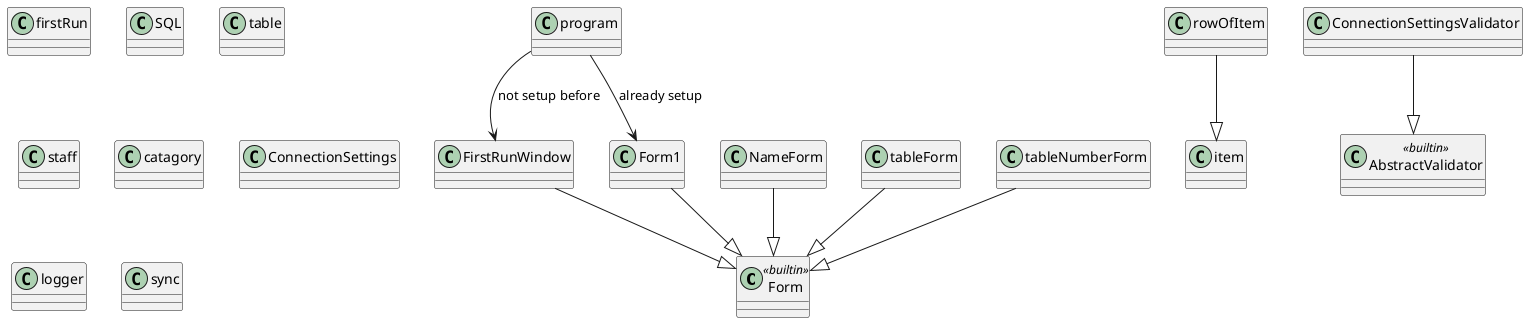 ﻿@startuml
' settings - to make it look nicer


' initiallising all of my classes
class Form <<builtin>>
class FirstRunWindow
class firstRun
class Form1 
class NameForm
class SQL
class table
class staff
class catagory
class item
class rowOfItem
class tableForm
class tableNumberForm
class program
class AbstractValidator <<builtin>>
class ConnectionSettings
class ConnectionSettingsValidator
class logger
class sync



'joining lines
Form1 --|> Form
tableNumberForm --|> Form
NameForm --|> Form
tableForm --|> Form
FirstRunWindow --|> Form
rowOfItem --|> item
ConnectionSettingsValidator --|> AbstractValidator
program --> Form1 : already setup 
program --> FirstRunWindow : not setup before


'notes


@enduml